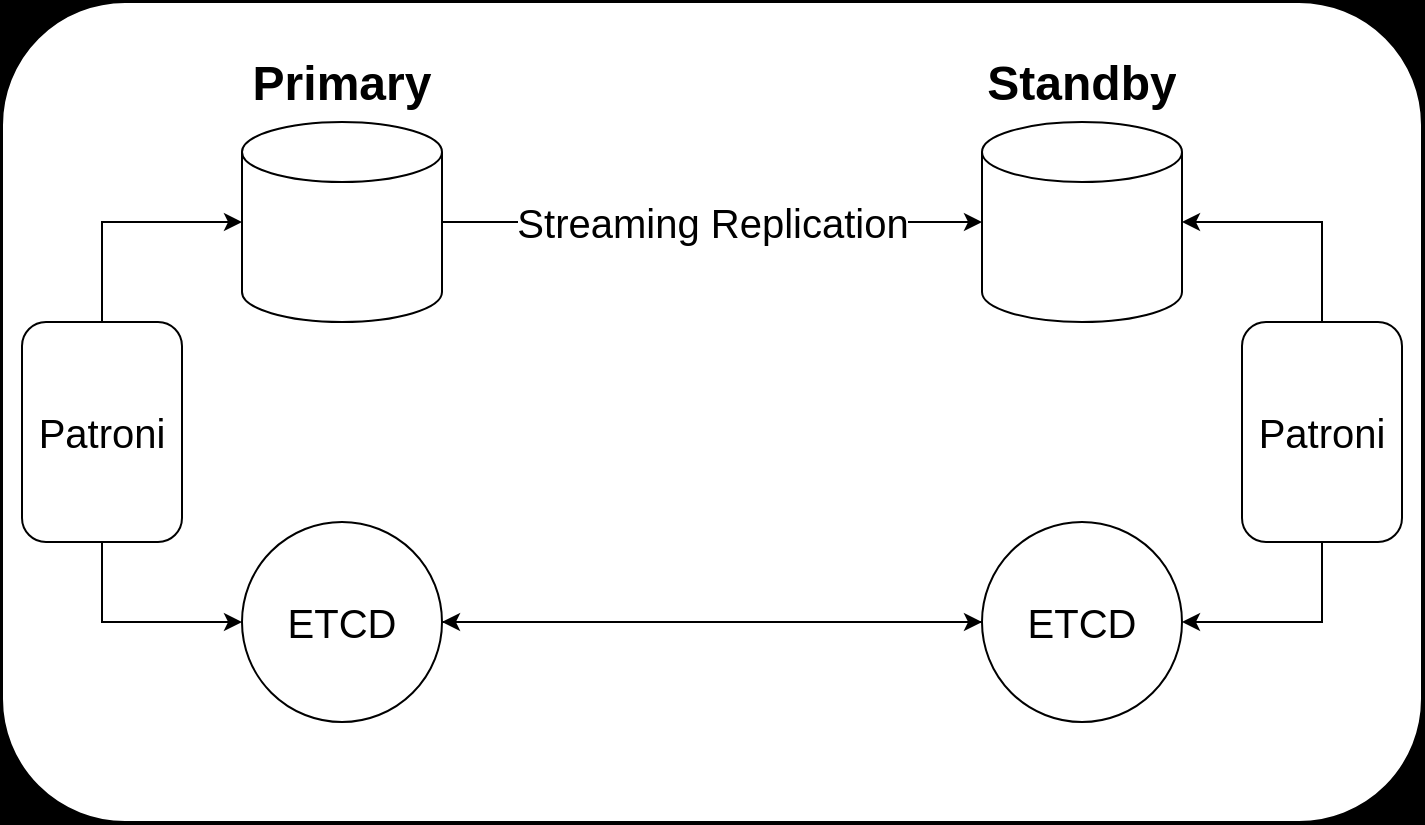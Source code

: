 <mxfile version="24.2.5" type="google">
  <diagram name="Replication Single Machine" id="oGgIKcy1KZ6UAMiOBFBA">
    <mxGraphModel grid="1" page="1" gridSize="10" guides="1" tooltips="1" connect="1" arrows="1" fold="1" pageScale="1" pageWidth="827" pageHeight="1169" background="#000000" math="0" shadow="0">
      <root>
        <mxCell id="J8uCGS3BcCjM7RrEL_1T-0" />
        <mxCell id="J8uCGS3BcCjM7RrEL_1T-1" parent="J8uCGS3BcCjM7RrEL_1T-0" />
        <mxCell id="0Lq6ei8JvvkG0iNvDyIp-28" value="" style="rounded=1;whiteSpace=wrap;html=1;strokeColor=default;container=0;" vertex="1" parent="J8uCGS3BcCjM7RrEL_1T-1">
          <mxGeometry x="59" y="50" width="710" height="410" as="geometry" />
        </mxCell>
        <mxCell id="GXZVyJL7a8LmTCk5dLTQ-2" value="" style="edgeStyle=orthogonalEdgeStyle;rounded=0;orthogonalLoop=1;jettySize=auto;html=1;" edge="1" parent="J8uCGS3BcCjM7RrEL_1T-1">
          <mxGeometry relative="1" as="geometry">
            <mxPoint x="295" y="169.002" as="sourcePoint" />
          </mxGeometry>
        </mxCell>
        <mxCell id="0Lq6ei8JvvkG0iNvDyIp-15" value="" style="edgeStyle=orthogonalEdgeStyle;rounded=0;orthogonalLoop=1;jettySize=auto;html=1;" edge="1" parent="J8uCGS3BcCjM7RrEL_1T-1">
          <mxGeometry relative="1" as="geometry">
            <mxPoint x="20" y="425" as="sourcePoint" />
          </mxGeometry>
        </mxCell>
        <mxCell id="0Lq6ei8JvvkG0iNvDyIp-16" value="" style="edgeStyle=orthogonalEdgeStyle;rounded=0;orthogonalLoop=1;jettySize=auto;html=1;" edge="1" parent="J8uCGS3BcCjM7RrEL_1T-1">
          <mxGeometry relative="1" as="geometry">
            <mxPoint x="170" y="425" as="sourcePoint" />
          </mxGeometry>
        </mxCell>
        <mxCell id="0Lq6ei8JvvkG0iNvDyIp-17" value="" style="edgeStyle=orthogonalEdgeStyle;rounded=0;orthogonalLoop=1;jettySize=auto;html=1;" edge="1" parent="J8uCGS3BcCjM7RrEL_1T-1">
          <mxGeometry relative="1" as="geometry">
            <mxPoint x="320" y="425" as="sourcePoint" />
          </mxGeometry>
        </mxCell>
        <mxCell id="0Lq6ei8JvvkG0iNvDyIp-23" value="" style="edgeStyle=orthogonalEdgeStyle;rounded=0;orthogonalLoop=1;jettySize=auto;html=1;" edge="1" parent="J8uCGS3BcCjM7RrEL_1T-1">
          <mxGeometry relative="1" as="geometry">
            <mxPoint x="720" y="415.8" as="sourcePoint" />
          </mxGeometry>
        </mxCell>
        <mxCell id="0Lq6ei8JvvkG0iNvDyIp-24" value="" style="edgeStyle=orthogonalEdgeStyle;rounded=0;orthogonalLoop=1;jettySize=auto;html=1;" edge="1" parent="J8uCGS3BcCjM7RrEL_1T-1">
          <mxGeometry relative="1" as="geometry">
            <mxPoint x="830" y="415.8" as="sourcePoint" />
          </mxGeometry>
        </mxCell>
        <mxCell id="0Lq6ei8JvvkG0iNvDyIp-25" value="" style="edgeStyle=orthogonalEdgeStyle;rounded=0;orthogonalLoop=1;jettySize=auto;html=1;" edge="1" parent="J8uCGS3BcCjM7RrEL_1T-1">
          <mxGeometry relative="1" as="geometry">
            <mxPoint x="940" y="415.8" as="sourcePoint" />
          </mxGeometry>
        </mxCell>
        <mxCell id="0Lq6ei8JvvkG0iNvDyIp-26" value="" style="edgeStyle=orthogonalEdgeStyle;rounded=0;orthogonalLoop=1;jettySize=auto;html=1;" edge="1" parent="J8uCGS3BcCjM7RrEL_1T-1">
          <mxGeometry relative="1" as="geometry">
            <mxPoint x="1050" y="415.8" as="sourcePoint" />
          </mxGeometry>
        </mxCell>
        <mxCell id="GXZVyJL7a8LmTCk5dLTQ-3" value="" style="edgeStyle=orthogonalEdgeStyle;rounded=0;orthogonalLoop=1;jettySize=auto;html=1;" edge="1" parent="J8uCGS3BcCjM7RrEL_1T-1">
          <mxGeometry relative="1" as="geometry">
            <mxPoint x="475" y="169.002" as="sourcePoint" />
          </mxGeometry>
        </mxCell>
        <mxCell id="nOzmlmnSID6Bgxyw5HdH-5" value="&lt;font style=&quot;font-size: 20px;&quot;&gt;Streaming Replication&lt;/font&gt;" style="edgeStyle=orthogonalEdgeStyle;rounded=0;orthogonalLoop=1;jettySize=auto;html=1;" edge="1" parent="J8uCGS3BcCjM7RrEL_1T-1">
          <mxGeometry relative="1" as="geometry">
            <mxPoint x="279" y="160" as="sourcePoint" />
            <mxPoint x="549" y="160" as="targetPoint" />
          </mxGeometry>
        </mxCell>
        <mxCell id="nOzmlmnSID6Bgxyw5HdH-2" value="&lt;h1 style=&quot;margin-top: 0px;&quot;&gt;Primary&lt;/h1&gt;" style="text;html=1;whiteSpace=wrap;overflow=hidden;rounded=0;align=center;" vertex="1" parent="J8uCGS3BcCjM7RrEL_1T-1">
          <mxGeometry x="139" y="70" width="180" height="60" as="geometry" />
        </mxCell>
        <mxCell id="nOzmlmnSID6Bgxyw5HdH-3" value="&lt;h1 style=&quot;margin-top: 0px;&quot;&gt;Standby&lt;/h1&gt;" style="text;html=1;whiteSpace=wrap;overflow=hidden;rounded=0;align=center;" vertex="1" parent="J8uCGS3BcCjM7RrEL_1T-1">
          <mxGeometry x="509" y="70" width="180" height="60" as="geometry" />
        </mxCell>
        <mxCell id="xVIrmUXRm1avwGHS0gCq-0" value="" style="shape=cylinder3;whiteSpace=wrap;html=1;boundedLbl=1;backgroundOutline=1;size=15;" vertex="1" parent="J8uCGS3BcCjM7RrEL_1T-1">
          <mxGeometry x="179" y="110" width="100" height="100" as="geometry" />
        </mxCell>
        <mxCell id="xVIrmUXRm1avwGHS0gCq-1" value="" style="shape=cylinder3;whiteSpace=wrap;html=1;boundedLbl=1;backgroundOutline=1;size=15;" vertex="1" parent="J8uCGS3BcCjM7RrEL_1T-1">
          <mxGeometry x="549" y="110" width="100" height="100" as="geometry" />
        </mxCell>
        <mxCell id="xVIrmUXRm1avwGHS0gCq-12" style="edgeStyle=orthogonalEdgeStyle;rounded=0;orthogonalLoop=1;jettySize=auto;html=1;" edge="1" parent="J8uCGS3BcCjM7RrEL_1T-1" source="xVIrmUXRm1avwGHS0gCq-3" target="xVIrmUXRm1avwGHS0gCq-4">
          <mxGeometry relative="1" as="geometry" />
        </mxCell>
        <mxCell id="xVIrmUXRm1avwGHS0gCq-3" value="&lt;font style=&quot;font-size: 20px;&quot;&gt;ETCD&lt;/font&gt;" style="ellipse;whiteSpace=wrap;html=1;aspect=fixed;" vertex="1" parent="J8uCGS3BcCjM7RrEL_1T-1">
          <mxGeometry x="179" y="310" width="100" height="100" as="geometry" />
        </mxCell>
        <mxCell id="xVIrmUXRm1avwGHS0gCq-13" style="edgeStyle=orthogonalEdgeStyle;rounded=0;orthogonalLoop=1;jettySize=auto;html=1;entryX=1;entryY=0.5;entryDx=0;entryDy=0;" edge="1" parent="J8uCGS3BcCjM7RrEL_1T-1" source="xVIrmUXRm1avwGHS0gCq-4" target="xVIrmUXRm1avwGHS0gCq-3">
          <mxGeometry relative="1" as="geometry" />
        </mxCell>
        <mxCell id="xVIrmUXRm1avwGHS0gCq-4" value="&lt;font style=&quot;font-size: 20px;&quot;&gt;ETCD&lt;/font&gt;" style="ellipse;whiteSpace=wrap;html=1;aspect=fixed;" vertex="1" parent="J8uCGS3BcCjM7RrEL_1T-1">
          <mxGeometry x="549" y="310" width="100" height="100" as="geometry" />
        </mxCell>
        <mxCell id="xVIrmUXRm1avwGHS0gCq-10" style="edgeStyle=orthogonalEdgeStyle;rounded=0;orthogonalLoop=1;jettySize=auto;html=1;" edge="1" parent="J8uCGS3BcCjM7RrEL_1T-1" source="xVIrmUXRm1avwGHS0gCq-6" target="xVIrmUXRm1avwGHS0gCq-0">
          <mxGeometry relative="1" as="geometry">
            <Array as="points">
              <mxPoint x="109" y="160" />
            </Array>
          </mxGeometry>
        </mxCell>
        <mxCell id="xVIrmUXRm1avwGHS0gCq-11" style="edgeStyle=orthogonalEdgeStyle;rounded=0;orthogonalLoop=1;jettySize=auto;html=1;" edge="1" parent="J8uCGS3BcCjM7RrEL_1T-1" source="xVIrmUXRm1avwGHS0gCq-6" target="xVIrmUXRm1avwGHS0gCq-3">
          <mxGeometry relative="1" as="geometry">
            <Array as="points">
              <mxPoint x="109" y="360" />
            </Array>
          </mxGeometry>
        </mxCell>
        <mxCell id="xVIrmUXRm1avwGHS0gCq-6" value="&lt;font style=&quot;font-size: 20px;&quot;&gt;Patroni&lt;/font&gt;" style="rounded=1;whiteSpace=wrap;html=1;" vertex="1" parent="J8uCGS3BcCjM7RrEL_1T-1">
          <mxGeometry x="69" y="210" width="80" height="110" as="geometry" />
        </mxCell>
        <mxCell id="xVIrmUXRm1avwGHS0gCq-8" style="edgeStyle=orthogonalEdgeStyle;rounded=0;orthogonalLoop=1;jettySize=auto;html=1;" edge="1" parent="J8uCGS3BcCjM7RrEL_1T-1" source="xVIrmUXRm1avwGHS0gCq-7" target="xVIrmUXRm1avwGHS0gCq-1">
          <mxGeometry relative="1" as="geometry">
            <Array as="points">
              <mxPoint x="719" y="160" />
            </Array>
          </mxGeometry>
        </mxCell>
        <mxCell id="xVIrmUXRm1avwGHS0gCq-9" style="edgeStyle=orthogonalEdgeStyle;rounded=0;orthogonalLoop=1;jettySize=auto;html=1;entryX=1;entryY=0.5;entryDx=0;entryDy=0;" edge="1" parent="J8uCGS3BcCjM7RrEL_1T-1" source="xVIrmUXRm1avwGHS0gCq-7" target="xVIrmUXRm1avwGHS0gCq-4">
          <mxGeometry relative="1" as="geometry">
            <Array as="points">
              <mxPoint x="719" y="360" />
            </Array>
          </mxGeometry>
        </mxCell>
        <mxCell id="xVIrmUXRm1avwGHS0gCq-7" value="&lt;font style=&quot;font-size: 20px;&quot;&gt;Patroni&lt;/font&gt;" style="rounded=1;whiteSpace=wrap;html=1;" vertex="1" parent="J8uCGS3BcCjM7RrEL_1T-1">
          <mxGeometry x="679" y="210" width="80" height="110" as="geometry" />
        </mxCell>
      </root>
    </mxGraphModel>
  </diagram>
</mxfile>
